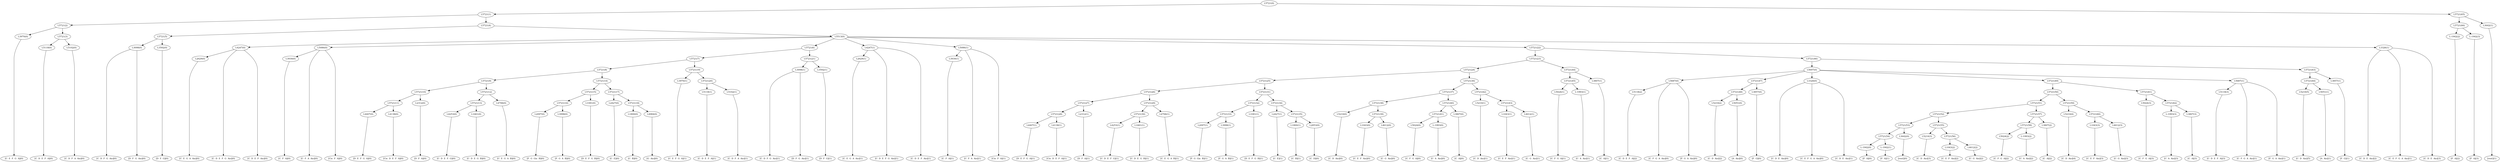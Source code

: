 digraph sample{
"L3970(0)"->"[C  E  F  G  A](0)"
"L5118(0)"->"[C  D  E  F  A](0)"
"L5102(0)"->"[C  D  F  A  Ais](0)"
"L5721(3)"->"L5118(0)"
"L5721(3)"->"L5102(0)"
"L5721(2)"->"L3970(0)"
"L5721(2)"->"L5721(3)"
"L3098(0)"->"[C  D  F  G  Ais](0)"
"L3098(0)"->"[D  F  G  Ais](0)"
"L3592(0)"->"[D  F  G](0)"
"L5721(5)"->"L3098(0)"
"L5721(5)"->"L3592(0)"
"L2629(0)"->"[C  E  G  A  Ais](0)"
"L4247(0)"->"[C  D  E  F  G  Ais](0)"
"L4247(0)"->"[C  D  E  F  Ais](0)"
"L4247(0)"->"L2629(0)"
"L3930(0)"->"[C  F  A](0)"
"L5086(0)"->"[C  F  A  Ais](0)"
"L5086(0)"->"L3930(0)"
"L5086(0)"->"[Cis  F  A](0)"
"L4407(0)"->"[D  E  F  G  A](0)"
"L4138(0)"->"[Cis  D  E  F  A](0)"
"L5721(11)"->"L4407(0)"
"L5721(11)"->"L4138(0)"
"L2312(0)"->"[D  F  A](0)"
"L5721(10)"->"L5721(11)"
"L5721(10)"->"L2312(0)"
"L4253(0)"->"[C  D  E  F  G](0)"
"L1661(0)"->"[C  D  E  G  B](0)"
"L5721(13)"->"L4253(0)"
"L5721(13)"->"L1661(0)"
"L4706(0)"->"[C  E  G  A  B](0)"
"L5721(12)"->"L5721(13)"
"L5721(12)"->"L4706(0)"
"L5721(9)"->"L5721(10)"
"L5721(9)"->"L5721(12)"
"L2097(0)"->"[F  G  Gis  B](0)"
"L3998(0)"->"[F  G  A  B](0)"
"L5721(16)"->"L2097(0)"
"L5721(16)"->"L3998(0)"
"L3381(0)"->"[D  E  F  G  B](0)"
"L5721(15)"->"L5721(16)"
"L5721(15)"->"L3381(0)"
"L2427(0)"->"[C  E](0)"
"L1800(0)"->"[C  B](0)"
"L4984(0)"->"[G  Ais](0)"
"L5721(18)"->"L1800(0)"
"L5721(18)"->"L4984(0)"
"L5721(17)"->"L2427(0)"
"L5721(17)"->"L5721(18)"
"L5721(14)"->"L5721(15)"
"L5721(14)"->"L5721(17)"
"L5721(8)"->"L5721(9)"
"L5721(8)"->"L5721(14)"
"L3970(1)"->"[C  E  F  G  A](1)"
"L5118(1)"->"[C  D  E  F  A](1)"
"L5102(1)"->"[C  D  F  A  Ais](1)"
"L5721(20)"->"L5118(1)"
"L5721(20)"->"L5102(1)"
"L5721(19)"->"L3970(1)"
"L5721(19)"->"L5721(20)"
"L5721(7)"->"L5721(8)"
"L5721(7)"->"L5721(19)"
"L3098(1)"->"[C  D  F  G  Ais](1)"
"L3098(1)"->"[D  F  G  Ais](1)"
"L3592(1)"->"[D  F  G](1)"
"L5721(21)"->"L3098(1)"
"L5721(21)"->"L3592(1)"
"L5721(6)"->"L5721(7)"
"L5721(6)"->"L5721(21)"
"L2629(1)"->"[C  E  G  A  Ais](1)"
"L4247(1)"->"[C  D  E  F  G  Ais](1)"
"L4247(1)"->"[C  D  E  F  Ais](1)"
"L4247(1)"->"L2629(1)"
"L3930(1)"->"[C  F  A](1)"
"L5086(1)"->"[C  F  A  Ais](1)"
"L5086(1)"->"L3930(1)"
"L5086(1)"->"[Cis  F  A](1)"
"L4407(1)"->"[D  E  F  G  A](1)"
"L4138(1)"->"[Cis  D  E  F  A](1)"
"L5721(28)"->"L4407(1)"
"L5721(28)"->"L4138(1)"
"L2312(1)"->"[D  F  A](1)"
"L5721(27)"->"L5721(28)"
"L5721(27)"->"L2312(1)"
"L4253(1)"->"[C  D  E  F  G](1)"
"L1661(1)"->"[C  D  E  G  B](1)"
"L5721(30)"->"L4253(1)"
"L5721(30)"->"L1661(1)"
"L4706(1)"->"[C  E  G  A  B](1)"
"L5721(29)"->"L5721(30)"
"L5721(29)"->"L4706(1)"
"L5721(26)"->"L5721(27)"
"L5721(26)"->"L5721(29)"
"L2097(1)"->"[F  G  Gis  B](1)"
"L3998(1)"->"[F  G  A  B](1)"
"L5721(33)"->"L2097(1)"
"L5721(33)"->"L3998(1)"
"L3381(1)"->"[D  E  F  G  B](1)"
"L5721(32)"->"L5721(33)"
"L5721(32)"->"L3381(1)"
"L2427(1)"->"[C  E](1)"
"L1800(1)"->"[C  B](1)"
"L2853(0)"->"[C  D](0)"
"L5721(35)"->"L1800(1)"
"L5721(35)"->"L2853(0)"
"L5721(34)"->"L2427(1)"
"L5721(34)"->"L5721(35)"
"L5721(31)"->"L5721(32)"
"L5721(31)"->"L5721(34)"
"L5721(25)"->"L5721(26)"
"L5721(25)"->"L5721(31)"
"L5210(0)"->"[C  D  Ais](0)"
"L1043(0)"->"[C  E  F  Ais](0)"
"L4612(0)"->"[C  G  Ais](0)"
"L5721(39)"->"L1043(0)"
"L5721(39)"->"L4612(0)"
"L5721(38)"->"L5210(0)"
"L5721(38)"->"L5721(39)"
"L5024(0)"->"[C  F  G  A](0)"
"L-1993(0)"->"[C  A  Ais](0)"
"L5721(41)"->"L5024(0)"
"L5721(41)"->"L-1993(0)"
"L3807(0)"->"[C  A](0)"
"L5721(40)"->"L5721(41)"
"L5721(40)"->"L3807(0)"
"L5721(37)"->"L5721(38)"
"L5721(37)"->"L5721(40)"
"L5210(1)"->"[C  D  Ais](1)"
"L1043(1)"->"[C  E  F  Ais](1)"
"L4612(1)"->"[C  G  Ais](1)"
"L5721(43)"->"L1043(1)"
"L5721(43)"->"L4612(1)"
"L5721(42)"->"L5210(1)"
"L5721(42)"->"L5721(43)"
"L5721(36)"->"L5721(37)"
"L5721(36)"->"L5721(42)"
"L5721(24)"->"L5721(25)"
"L5721(24)"->"L5721(36)"
"L5024(1)"->"[C  F  G  A](1)"
"L-1993(1)"->"[C  A  Ais](1)"
"L5721(45)"->"L5024(1)"
"L5721(45)"->"L-1993(1)"
"L3807(1)"->"[C  A](1)"
"L5721(44)"->"L5721(45)"
"L5721(44)"->"L3807(1)"
"L5721(23)"->"L5721(24)"
"L5721(23)"->"L5721(44)"
"L5118(2)"->"[C  D  E  F  A](2)"
"L5687(0)"->"[C  F  G  A  Ais](0)"
"L5687(0)"->"L5118(2)"
"L5687(0)"->"[F  G  A  Ais](0)"
"L5210(2)"->"[C  D  Ais](2)"
"L5051(0)"->"[A  Ais](0)"
"L5721(48)"->"L5210(2)"
"L5721(48)"->"L5051(0)"
"L3857(0)"->"[F  G](0)"
"L5721(47)"->"L5721(48)"
"L5721(47)"->"L3857(0)"
"L3326(0)"->"[C  D  E  Ais](0)"
"L3326(0)"->"[C  E  F  G  A  Ais](0)"
"L3326(0)"->"[C  D  E  Ais](1)"
"L-1942(0)"->"[F  A](0)"
"L-1942(1)"->"[F  A](1)"
"L5721(54)"->"L-1942(0)"
"L5721(54)"->"L-1942(1)"
"L3642(0)"->"[rest](0)"
"L5721(53)"->"L5721(54)"
"L5721(53)"->"L3642(0)"
"L5210(3)"->"[C  D  Ais](3)"
"L1043(2)"->"[C  E  F  Ais](2)"
"L4612(2)"->"[C  G  Ais](2)"
"L5721(56)"->"L1043(2)"
"L5721(56)"->"L4612(2)"
"L5721(55)"->"L5210(3)"
"L5721(55)"->"L5721(56)"
"L5721(52)"->"L5721(53)"
"L5721(52)"->"L5721(55)"
"L5024(2)"->"[C  F  G  A](2)"
"L-1993(2)"->"[C  A  Ais](2)"
"L5721(58)"->"L5024(2)"
"L5721(58)"->"L-1993(2)"
"L3807(2)"->"[C  A](2)"
"L5721(57)"->"L5721(58)"
"L5721(57)"->"L3807(2)"
"L5721(51)"->"L5721(52)"
"L5721(51)"->"L5721(57)"
"L5210(4)"->"[C  D  Ais](4)"
"L1043(3)"->"[C  E  F  Ais](3)"
"L4612(3)"->"[C  G  Ais](3)"
"L5721(60)"->"L1043(3)"
"L5721(60)"->"L4612(3)"
"L5721(59)"->"L5210(4)"
"L5721(59)"->"L5721(60)"
"L5721(50)"->"L5721(51)"
"L5721(50)"->"L5721(59)"
"L5024(3)"->"[C  F  G  A](3)"
"L-1993(3)"->"[C  A  Ais](3)"
"L3807(3)"->"[C  A](3)"
"L5721(62)"->"L-1993(3)"
"L5721(62)"->"L3807(3)"
"L5721(61)"->"L5024(3)"
"L5721(61)"->"L5721(62)"
"L5721(49)"->"L5721(50)"
"L5721(49)"->"L5721(61)"
"L5118(3)"->"[C  D  E  F  A](3)"
"L5687(1)"->"[C  F  G  A  Ais](1)"
"L5687(1)"->"L5118(3)"
"L5687(1)"->"[F  G  A  Ais](1)"
"L5697(0)"->"L5687(0)"
"L5697(0)"->"L5721(47)"
"L5697(0)"->"L3326(0)"
"L5697(0)"->"L5721(49)"
"L5697(0)"->"L5687(1)"
"L5210(5)"->"[C  D  Ais](5)"
"L5051(1)"->"[A  Ais](1)"
"L5721(64)"->"L5210(5)"
"L5721(64)"->"L5051(1)"
"L3857(1)"->"[F  G](1)"
"L5721(63)"->"L5721(64)"
"L5721(63)"->"L3857(1)"
"L5721(46)"->"L5697(0)"
"L5721(46)"->"L5721(63)"
"L5721(22)"->"L5721(23)"
"L5721(22)"->"L5721(46)"
"L3326(1)"->"[C  D  E  Ais](2)"
"L3326(1)"->"[C  E  F  G  A  Ais](1)"
"L3326(1)"->"[C  D  E  Ais](3)"
"L5513(0)"->"L4247(0)"
"L5513(0)"->"L5086(0)"
"L5513(0)"->"L5721(6)"
"L5513(0)"->"L4247(1)"
"L5513(0)"->"L5086(1)"
"L5513(0)"->"L5721(22)"
"L5513(0)"->"L3326(1)"
"L5721(4)"->"L5721(5)"
"L5721(4)"->"L5513(0)"
"L5721(1)"->"L5721(2)"
"L5721(1)"->"L5721(4)"
"L-1942(2)"->"[F  A](2)"
"L-1942(3)"->"[F  A](3)"
"L5721(66)"->"L-1942(2)"
"L5721(66)"->"L-1942(3)"
"L3642(1)"->"[rest](1)"
"L5721(65)"->"L5721(66)"
"L5721(65)"->"L3642(1)"
"L5721(0)"->"L5721(1)"
"L5721(0)"->"L5721(65)"
{rank = min; "L5721(0)"}
{rank = same; "L5721(1)"; "L5721(65)";}
{rank = same; "L5721(2)"; "L5721(4)"; "L5721(66)"; "L3642(1)";}
{rank = same; "L3970(0)"; "L5721(3)"; "L5721(5)"; "L5513(0)"; "L-1942(2)"; "L-1942(3)";}
{rank = same; "L5118(0)"; "L5102(0)"; "L3098(0)"; "L3592(0)"; "L4247(0)"; "L5086(0)"; "L5721(6)"; "L4247(1)"; "L5086(1)"; "L5721(22)"; "L3326(1)";}
{rank = same; "L2629(0)"; "L3930(0)"; "L5721(7)"; "L5721(21)"; "L2629(1)"; "L3930(1)"; "L5721(23)"; "L5721(46)";}
{rank = same; "L5721(8)"; "L5721(19)"; "L3098(1)"; "L3592(1)"; "L5721(24)"; "L5721(44)"; "L5697(0)"; "L5721(63)";}
{rank = same; "L5721(9)"; "L5721(14)"; "L3970(1)"; "L5721(20)"; "L5721(25)"; "L5721(36)"; "L5721(45)"; "L3807(1)"; "L5687(0)"; "L5721(47)"; "L3326(0)"; "L5721(49)"; "L5687(1)"; "L5721(64)"; "L3857(1)";}
{rank = same; "L5721(10)"; "L5721(12)"; "L5721(15)"; "L5721(17)"; "L5118(1)"; "L5102(1)"; "L5721(26)"; "L5721(31)"; "L5721(37)"; "L5721(42)"; "L5024(1)"; "L-1993(1)"; "L5118(2)"; "L5721(48)"; "L3857(0)"; "L5721(50)"; "L5721(61)"; "L5118(3)"; "L5210(5)"; "L5051(1)";}
{rank = same; "L5721(11)"; "L2312(0)"; "L5721(13)"; "L4706(0)"; "L5721(16)"; "L3381(0)"; "L2427(0)"; "L5721(18)"; "L5721(27)"; "L5721(29)"; "L5721(32)"; "L5721(34)"; "L5721(38)"; "L5721(40)"; "L5210(1)"; "L5721(43)"; "L5210(2)"; "L5051(0)"; "L5721(51)"; "L5721(59)"; "L5024(3)"; "L5721(62)";}
{rank = same; "L4407(0)"; "L4138(0)"; "L4253(0)"; "L1661(0)"; "L2097(0)"; "L3998(0)"; "L1800(0)"; "L4984(0)"; "L5721(28)"; "L2312(1)"; "L5721(30)"; "L4706(1)"; "L5721(33)"; "L3381(1)"; "L2427(1)"; "L5721(35)"; "L5210(0)"; "L5721(39)"; "L5721(41)"; "L3807(0)"; "L1043(1)"; "L4612(1)"; "L5721(52)"; "L5721(57)"; "L5210(4)"; "L5721(60)"; "L-1993(3)"; "L3807(3)";}
{rank = same; "L4407(1)"; "L4138(1)"; "L4253(1)"; "L1661(1)"; "L2097(1)"; "L3998(1)"; "L1800(1)"; "L2853(0)"; "L1043(0)"; "L4612(0)"; "L5024(0)"; "L-1993(0)"; "L5721(53)"; "L5721(55)"; "L5721(58)"; "L3807(2)"; "L1043(3)"; "L4612(3)";}
{rank = same; "L5721(54)"; "L3642(0)"; "L5210(3)"; "L5721(56)"; "L5024(2)"; "L-1993(2)";}
{rank = same; "L-1942(0)"; "L-1942(1)"; "L1043(2)"; "L4612(2)";}
{rank = max; "[A  Ais](0)"; "[A  Ais](1)"; "[C  A  Ais](0)"; "[C  A  Ais](1)"; "[C  A  Ais](2)"; "[C  A  Ais](3)"; "[C  A](0)"; "[C  A](1)"; "[C  A](2)"; "[C  A](3)"; "[C  B](0)"; "[C  B](1)"; "[C  D  Ais](0)"; "[C  D  Ais](1)"; "[C  D  Ais](2)"; "[C  D  Ais](3)"; "[C  D  Ais](4)"; "[C  D  Ais](5)"; "[C  D  E  Ais](0)"; "[C  D  E  Ais](1)"; "[C  D  E  Ais](2)"; "[C  D  E  Ais](3)"; "[C  D  E  F  A](0)"; "[C  D  E  F  A](1)"; "[C  D  E  F  A](2)"; "[C  D  E  F  A](3)"; "[C  D  E  F  Ais](0)"; "[C  D  E  F  Ais](1)"; "[C  D  E  F  G  Ais](0)"; "[C  D  E  F  G  Ais](1)"; "[C  D  E  F  G](0)"; "[C  D  E  F  G](1)"; "[C  D  E  G  B](0)"; "[C  D  E  G  B](1)"; "[C  D  F  A  Ais](0)"; "[C  D  F  A  Ais](1)"; "[C  D  F  G  Ais](0)"; "[C  D  F  G  Ais](1)"; "[C  D](0)"; "[C  E  F  Ais](0)"; "[C  E  F  Ais](1)"; "[C  E  F  Ais](2)"; "[C  E  F  Ais](3)"; "[C  E  F  G  A  Ais](0)"; "[C  E  F  G  A  Ais](1)"; "[C  E  F  G  A](0)"; "[C  E  F  G  A](1)"; "[C  E  G  A  Ais](0)"; "[C  E  G  A  Ais](1)"; "[C  E  G  A  B](0)"; "[C  E  G  A  B](1)"; "[C  E](0)"; "[C  E](1)"; "[C  F  A  Ais](0)"; "[C  F  A  Ais](1)"; "[C  F  A](0)"; "[C  F  A](1)"; "[C  F  G  A  Ais](0)"; "[C  F  G  A  Ais](1)"; "[C  F  G  A](0)"; "[C  F  G  A](1)"; "[C  F  G  A](2)"; "[C  F  G  A](3)"; "[C  G  Ais](0)"; "[C  G  Ais](1)"; "[C  G  Ais](2)"; "[C  G  Ais](3)"; "[Cis  D  E  F  A](0)"; "[Cis  D  E  F  A](1)"; "[Cis  F  A](0)"; "[Cis  F  A](1)"; "[D  E  F  G  A](0)"; "[D  E  F  G  A](1)"; "[D  E  F  G  B](0)"; "[D  E  F  G  B](1)"; "[D  F  A](0)"; "[D  F  A](1)"; "[D  F  G  Ais](0)"; "[D  F  G  Ais](1)"; "[D  F  G](0)"; "[D  F  G](1)"; "[F  A](0)"; "[F  A](1)"; "[F  A](2)"; "[F  A](3)"; "[F  G  A  Ais](0)"; "[F  G  A  Ais](1)"; "[F  G  A  B](0)"; "[F  G  A  B](1)"; "[F  G  Gis  B](0)"; "[F  G  Gis  B](1)"; "[F  G](0)"; "[F  G](1)"; "[G  Ais](0)"; "[rest](0)"; "[rest](1)";}
}